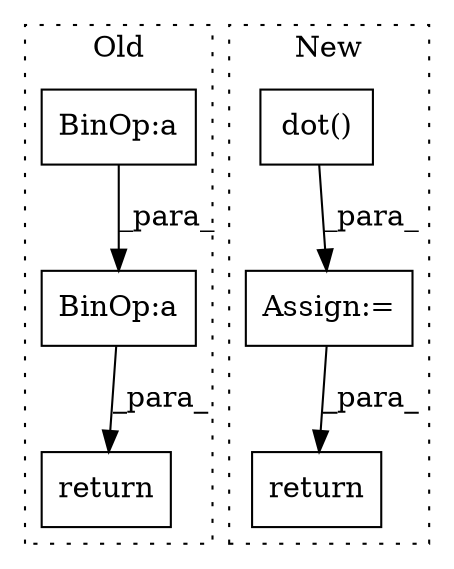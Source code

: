 digraph G {
subgraph cluster0 {
1 [label="return" a="93" s="1177" l="7" shape="box"];
5 [label="BinOp:a" a="82" s="1154" l="1" shape="box"];
6 [label="BinOp:a" a="82" s="1154" l="8" shape="box"];
label = "Old";
style="dotted";
}
subgraph cluster1 {
2 [label="dot()" a="75" s="2372,2394" l="6,1" shape="box"];
3 [label="return" a="93" s="2404" l="7" shape="box"];
4 [label="Assign:=" a="68" s="2369" l="3" shape="box"];
label = "New";
style="dotted";
}
2 -> 4 [label="_para_"];
4 -> 3 [label="_para_"];
5 -> 6 [label="_para_"];
6 -> 1 [label="_para_"];
}